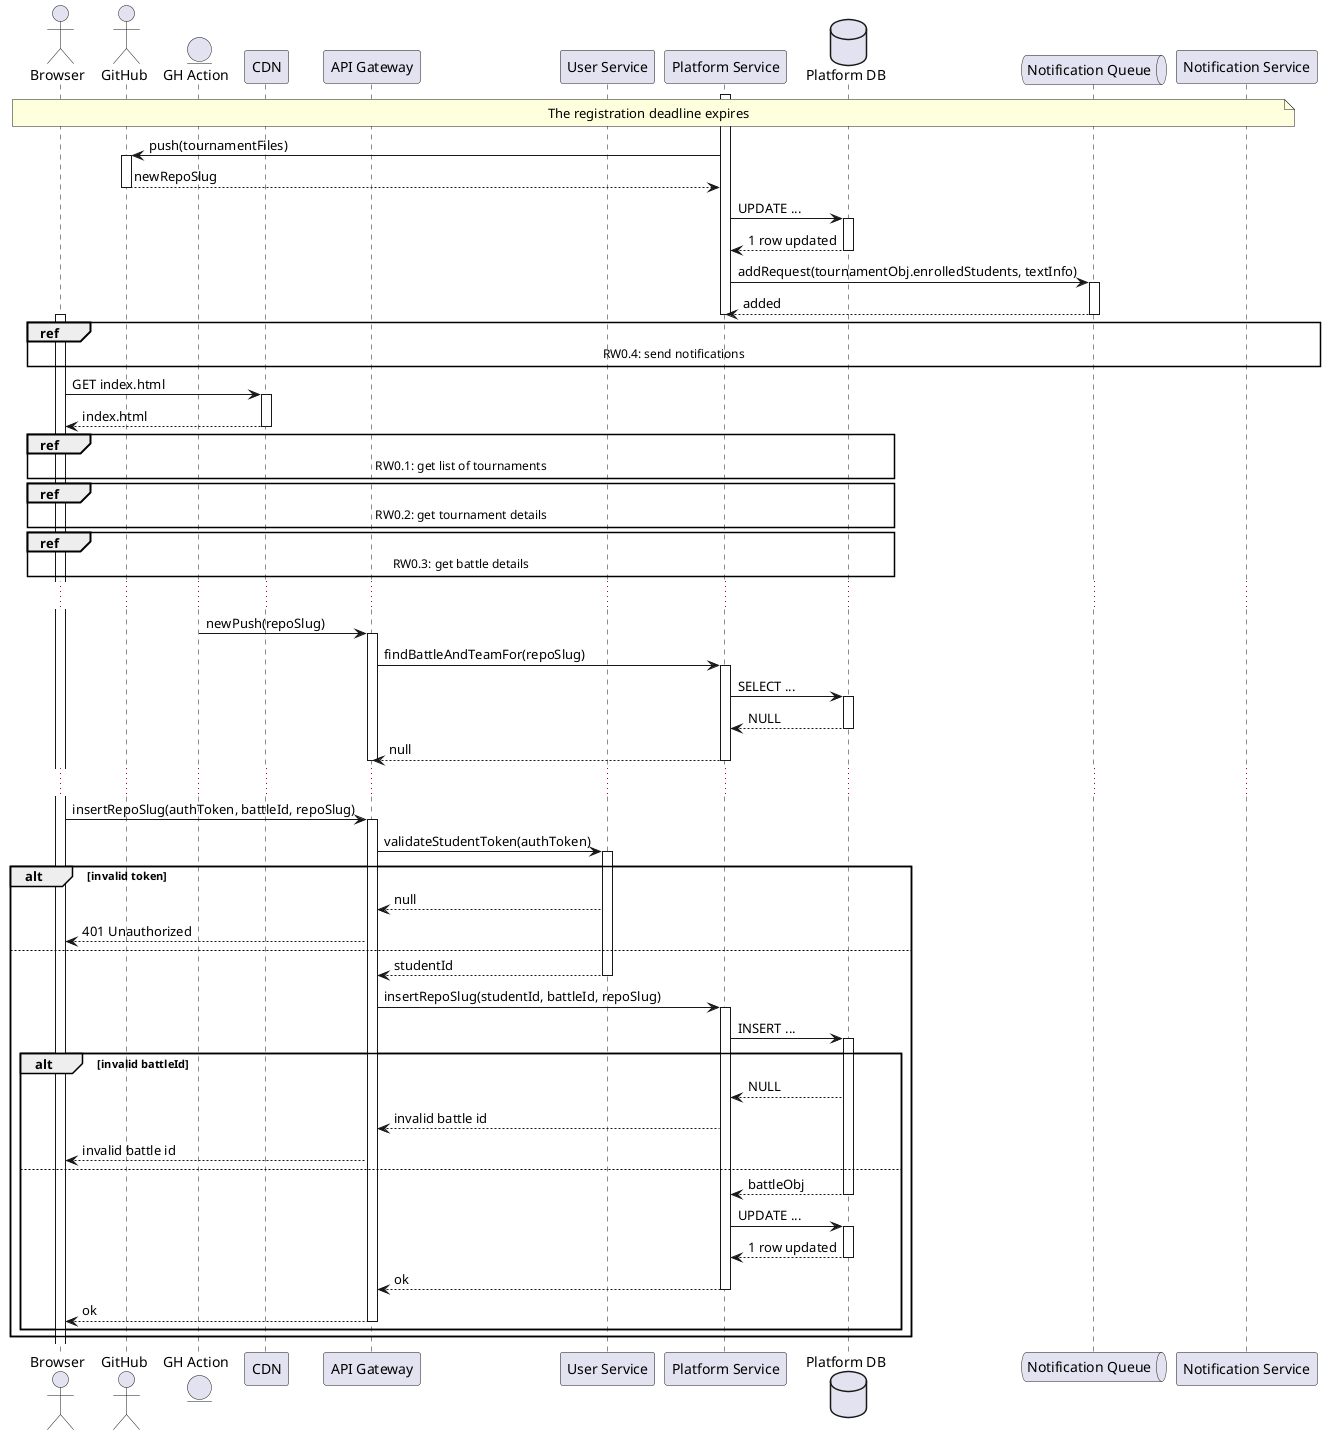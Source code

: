 @startuml RW9 - Educator closes a tournament

actor Browser
actor "GitHub" as gh
entity "GH Action" as gha
participant CDN
participant "API Gateway" as gateway
participant "User Service" as auth

participant "Platform Service" as platform
database "Platform DB" as platformDb

participant "Platform Service" as platform
database "Platform DB" as platformDb

queue  "Notification Queue" as notificationQueue
participant "Notification Service" as notification

note across: The registration deadline expires

activate platform
platform -> gh ++ : push(tournamentFiles)
platform <-- gh -- : newRepoSlug
platform -> platformDb ++ : UPDATE ...
platform <-- platformDb -- : 1 row updated

platform -> notificationQueue ++ : addRequest(tournamentObj.enrolledStudents, textInfo)
platform <-- notificationQueue --: added

deactivate platform
activate Browser

ref over Browser, gateway, auth, platform, platformDb, notificationQueue, notification: RW0.4: send notifications
 
Browser -> CDN ++ : GET index.html
Browser <-- CDN -- : index.html

ref over Browser, gateway, auth, platform, platformDb: RW0.1: get list of tournaments
ref over Browser, gateway, auth, platform, platformDb: RW0.2: get tournament details
ref over Browser, gateway, auth, platform, platformDb: RW0.3: get battle details

...
gha -> gateway ++ : newPush(repoSlug)
gateway -> platform ++ : findBattleAndTeamFor(repoSlug)
platform -> platformDb ++ : SELECT ...  
platform <-- platformDb -- : NULL
gateway <-- platform -- : null
deactivate gateway
...

Browser -> gateway ++ : insertRepoSlug(authToken, battleId, repoSlug)
gateway -> auth ++ : validateStudentToken(authToken)
alt invalid token
    gateway <-- auth : null
    Browser <-- gateway : 401 Unauthorized
else
    gateway <-- auth -- : studentId
    gateway -> platform ++ : insertRepoSlug(studentId, battleId, repoSlug)

    platform -> platformDb ++ : INSERT ...

    alt invalid battleId
        platform <-- platformDb : NULL
        gateway <-- platform : invalid battle id
        Browser <-- gateway : invalid battle id
    else
        platform <-- platformDb -- : battleObj
        platform -> platformDb ++ : UPDATE ...
        platform <-- platformDb -- : 1 row updated

        gateway <-- platform -- : ok
        Browser <-- gateway -- : ok
    end
end


@enduml